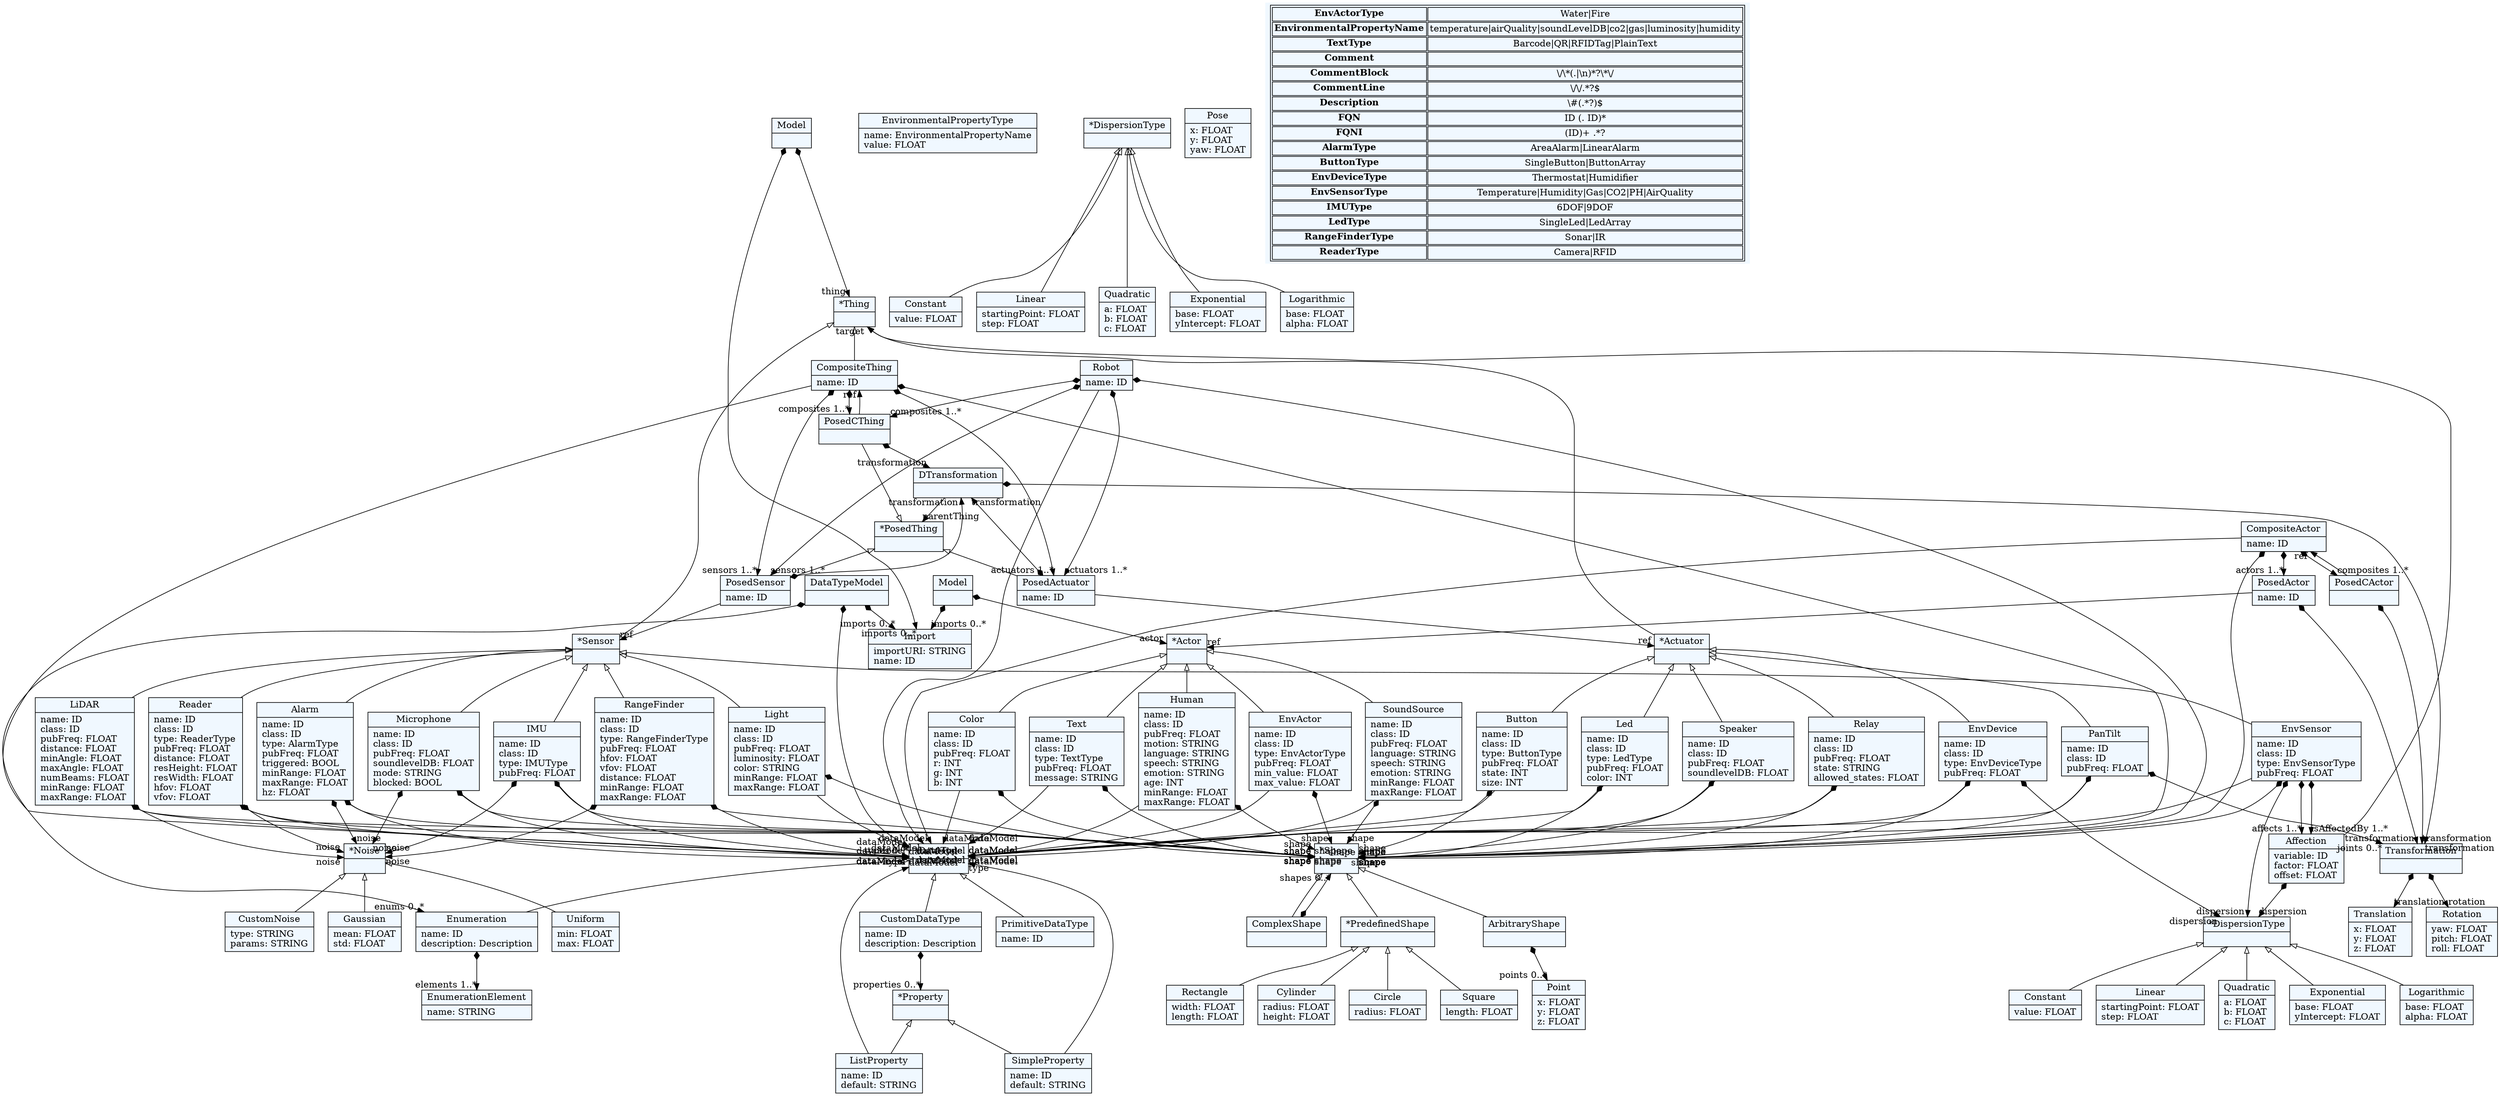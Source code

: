 
    digraph textX {
    fontname = "Bitstream Vera Sans"
    fontsize = 8
    node[
        shape=record,
        style=filled,
        fillcolor=aliceblue
    ]
    nodesep = 0.3
    edge[dir=black,arrowtail=empty]


2374525558208[ label="{Model|}"]

2374525553168[ label="{CompositeActor|name: ID\l}"]

2374525566464[ label="{PosedActor|name: ID\l}"]

2374525562480[ label="{PosedCActor|}"]

2374525565216[ label="{*Actor|}"]

2374525564112[ label="{EnvActor|name: ID\lclass: ID\ltype: EnvActorType\lpubFreq: FLOAT\lmin_value: FLOAT\lmax_value: FLOAT\l}"]

2374525557824[ label="{EnvironmentalPropertyType|name: EnvironmentalPropertyName\lvalue: FLOAT\l}"]

2374525562816[ label="{SoundSource|name: ID\lclass: ID\lpubFreq: FLOAT\llanguage: STRING\lspeech: STRING\lemotion: STRING\lminRange: FLOAT\lmaxRange: FLOAT\l}"]

2374525557056[ label="{Color|name: ID\lclass: ID\lpubFreq: FLOAT\lr: INT\lg: INT\lb: INT\l}"]

2374525557488[ label="{Text|name: ID\lclass: ID\ltype: TextType\lpubFreq: FLOAT\lmessage: STRING\l}"]

2374525554752[ label="{Human|name: ID\lclass: ID\lpubFreq: FLOAT\lmotion: STRING\llanguage: STRING\lspeech: STRING\lemotion: STRING\lage: INT\lminRange: FLOAT\lmaxRange: FLOAT\l}"]

2374525551776[ label="{*DispersionType|}"]

2374525393984[ label="{Constant|value: FLOAT\l}"]

2374525400224[ label="{Linear|startingPoint: FLOAT\lstep: FLOAT\l}"]

2374525395424[ label="{Quadratic|a: FLOAT\lb: FLOAT\lc: FLOAT\l}"]

2374525397488[ label="{Exponential|base: FLOAT\lyIntercept: FLOAT\l}"]

2374525387936[ label="{Logarithmic|base: FLOAT\lalpha: FLOAT\l}"]

2374525268816[ label="{DataTypeModel|}"]

2374525260320[ label="{*DataType|}"]

2374525260752[ label="{CustomDataType|name: ID\ldescription: Description\l}"]

2374525268720[ label="{*Property|}"]

2374525336224[ label="{SimpleProperty|name: ID\ldefault: STRING\l}"]

2374525321536[ label="{ListProperty|name: ID\ldefault: STRING\l}"]

2374525323888[ label="{Enumeration|name: ID\ldescription: Description\l}"]

2374525329408[ label="{EnumerationElement|name: STRING\l}"]

2374525333056[ label="{PrimitiveDataType|name: ID\l}"]

2374525786432[ label="{Import|importURI: STRING\lname: ID\l}"]

2374525786672[ label="{Point|x: FLOAT\ly: FLOAT\lz: FLOAT\l}"]

2374525786624[ label="{Translation|x: FLOAT\ly: FLOAT\lz: FLOAT\l}"]

2374525786864[ label="{Rotation|yaw: FLOAT\lpitch: FLOAT\lroll: FLOAT\l}"]

2374525786912[ label="{Transformation|}"]

2374525786000[ label="{Pose|x: FLOAT\ly: FLOAT\lyaw: FLOAT\l}"]

2374525787056[ label="{*Shape|}"]

2374525787152[ label="{ComplexShape|}"]

2374525787248[ label="{*PredefinedShape|}"]

2374525787344[ label="{Circle|radius: FLOAT\l}"]

2374525787440[ label="{Square|length: FLOAT\l}"]

2374525787536[ label="{Rectangle|width: FLOAT\llength: FLOAT\l}"]

2374525787632[ label="{Cylinder|radius: FLOAT\lheight: FLOAT\l}"]

2374525787728[ label="{ArbitraryShape|}"]

2374525787872[ label="{Model|}"]

2374525788352[ label="{*Thing|}"]

2374525788736[ label="{CompositeThing|name: ID\l}"]

2374525788400[ label="{Robot|name: ID\l}"]

2374525788928[ label="{*PosedThing|}"]

2374525789024[ label="{PosedCThing|}"]

2374525789168[ label="{PosedSensor|name: ID\l}"]

2374525789312[ label="{PosedActuator|name: ID\l}"]

2374525789504[ label="{Affection|variable: ID\lfactor: FLOAT\loffset: FLOAT\l}"]

2374525789600[ label="{*Sensor|}"]

2374525789696[ label="{EnvSensor|name: ID\lclass: ID\ltype: EnvSensorType\lpubFreq: FLOAT\l}"]

2374525789888[ label="{RangeFinder|name: ID\lclass: ID\ltype: RangeFinderType\lpubFreq: FLOAT\lhfov: FLOAT\lvfov: FLOAT\ldistance: FLOAT\lminRange: FLOAT\lmaxRange: FLOAT\l}"]

2374525790080[ label="{LiDAR|name: ID\lclass: ID\lpubFreq: FLOAT\ldistance: FLOAT\lminAngle: FLOAT\lmaxAngle: FLOAT\lnumBeams: FLOAT\lminRange: FLOAT\lmaxRange: FLOAT\l}"]

2374525790176[ label="{Reader|name: ID\lclass: ID\ltype: ReaderType\lpubFreq: FLOAT\ldistance: FLOAT\lresHeight: FLOAT\lresWidth: FLOAT\lhfov: FLOAT\lvfov: FLOAT\l}"]

2374525790320[ label="{Alarm|name: ID\lclass: ID\ltype: AlarmType\lpubFreq: FLOAT\ltriggered: BOOL\lminRange: FLOAT\lmaxRange: FLOAT\lhz: FLOAT\l}"]

2374525790512[ label="{Microphone|name: ID\lclass: ID\lpubFreq: FLOAT\lsoundlevelDB: FLOAT\lmode: STRING\lblocked: BOOL\l}"]

2374525790560[ label="{Light|name: ID\lclass: ID\lpubFreq: FLOAT\lluminosity: FLOAT\lcolor: STRING\lminRange: FLOAT\lmaxRange: FLOAT\l}"]

2374525790656[ label="{IMU|name: ID\lclass: ID\ltype: IMUType\lpubFreq: FLOAT\l}"]

2374525790848[ label="{*Actuator|}"]

2374525790944[ label="{PanTilt|name: ID\lclass: ID\lpubFreq: FLOAT\l}"]

2374525791040[ label="{EnvDevice|name: ID\lclass: ID\ltype: EnvDeviceType\lpubFreq: FLOAT\l}"]

2374525791232[ label="{Relay|name: ID\lclass: ID\lpubFreq: FLOAT\lstate: STRING\lallowed_states: FLOAT\l}"]

2374525791424[ label="{Button|name: ID\lclass: ID\ltype: ButtonType\lpubFreq: FLOAT\lstate: INT\lsize: INT\l}"]

2374525791616[ label="{Led|name: ID\lclass: ID\ltype: LedType\lpubFreq: FLOAT\lcolor: INT\l}"]

2374525791712[ label="{Speaker|name: ID\lclass: ID\lpubFreq: FLOAT\lsoundlevelDB: FLOAT\l}"]

2374525791808[ label="{*Noise|}"]

2374525791904[ label="{Gaussian|mean: FLOAT\lstd: FLOAT\l}"]

2374525792000[ label="{Uniform|min: FLOAT\lmax: FLOAT\l}"]

2374525792096[ label="{CustomNoise|type: STRING\lparams: STRING\l}"]

2374525792192[ label="{DTransformation|}"]

2374525792288[ label="{*DispersionType|}"]

2374525792384[ label="{Constant|value: FLOAT\l}"]

2374525792480[ label="{Linear|startingPoint: FLOAT\lstep: FLOAT\l}"]

2374485529216[ label="{Quadratic|a: FLOAT\lb: FLOAT\lc: FLOAT\l}"]

2374524126272[ label="{Exponential|base: FLOAT\lyIntercept: FLOAT\l}"]

2374525792624[ label="{Logarithmic|base: FLOAT\lalpha: FLOAT\l}"]



2374525558208 -> 2374525786432[arrowtail=diamond, dir=both, headlabel="imports 0..*"]
2374525558208 -> 2374525565216[arrowtail=diamond, dir=both, headlabel="actor "]
2374525553168 -> 2374525787056[arrowtail=diamond, dir=both, headlabel="shape "]
2374525553168 -> 2374525566464[arrowtail=diamond, dir=both, headlabel="actors 1..*"]
2374525553168 -> 2374525562480[arrowtail=diamond, dir=both, headlabel="composites 1..*"]
2374525553168 -> 2374525260320[headlabel="dataModel "]
2374525566464 -> 2374525565216[headlabel="ref "]
2374525566464 -> 2374525786912[arrowtail=diamond, dir=both, headlabel="transformation "]
2374525562480 -> 2374525553168[headlabel="ref "]
2374525562480 -> 2374525786912[arrowtail=diamond, dir=both, headlabel="transformation "]
2374525565216 -> 2374525562816 [dir=back]
2374525565216 -> 2374525557056 [dir=back]
2374525565216 -> 2374525557488 [dir=back]
2374525565216 -> 2374525564112 [dir=back]
2374525565216 -> 2374525554752 [dir=back]
2374525564112 -> 2374525260320[headlabel="dataModel "]
2374525564112 -> 2374525787056[arrowtail=diamond, dir=both, headlabel="shape "]
2374525562816 -> 2374525260320[headlabel="dataModel "]
2374525562816 -> 2374525787056[arrowtail=diamond, dir=both, headlabel="shape "]
2374525557056 -> 2374525260320[headlabel="dataModel "]
2374525557056 -> 2374525787056[arrowtail=diamond, dir=both, headlabel="shape "]
2374525557488 -> 2374525260320[headlabel="dataModel "]
2374525557488 -> 2374525787056[arrowtail=diamond, dir=both, headlabel="shape "]
2374525554752 -> 2374525260320[headlabel="dataModel "]
2374525554752 -> 2374525787056[arrowtail=diamond, dir=both, headlabel="shape "]
2374525551776 -> 2374525393984 [dir=back]
2374525551776 -> 2374525400224 [dir=back]
2374525551776 -> 2374525395424 [dir=back]
2374525551776 -> 2374525397488 [dir=back]
2374525551776 -> 2374525387936 [dir=back]
2374525268816 -> 2374525786432[arrowtail=diamond, dir=both, headlabel="imports 0..*"]
2374525268816 -> 2374525260320[arrowtail=diamond, dir=both, headlabel="types 0..*"]
2374525268816 -> 2374525323888[arrowtail=diamond, dir=both, headlabel="enums 0..*"]
2374525260320 -> 2374525333056 [dir=back]
2374525260320 -> 2374525323888 [dir=back]
2374525260320 -> 2374525260752 [dir=back]
2374525260752 -> 2374525268720[arrowtail=diamond, dir=both, headlabel="properties 0..*"]
2374525268720 -> 2374525321536 [dir=back]
2374525268720 -> 2374525336224 [dir=back]
2374525336224 -> 2374525260320[headlabel="type "]
2374525321536 -> 2374525260320[headlabel="type "]
2374525323888 -> 2374525329408[arrowtail=diamond, dir=both, headlabel="elements 1..*"]
2374525786912 -> 2374525786624[arrowtail=diamond, dir=both, headlabel="translation "]
2374525786912 -> 2374525786864[arrowtail=diamond, dir=both, headlabel="rotation "]
2374525787056 -> 2374525787248 [dir=back]
2374525787056 -> 2374525787728 [dir=back]
2374525787056 -> 2374525787152 [dir=back]
2374525787152 -> 2374525787056[arrowtail=diamond, dir=both, headlabel="shapes 0..*"]
2374525787248 -> 2374525787344 [dir=back]
2374525787248 -> 2374525787440 [dir=back]
2374525787248 -> 2374525787536 [dir=back]
2374525787248 -> 2374525787632 [dir=back]
2374525787728 -> 2374525786672[arrowtail=diamond, dir=both, headlabel="points 0..*"]
2374525787872 -> 2374525786432[arrowtail=diamond, dir=both, headlabel="imports 0..*"]
2374525787872 -> 2374525788352[arrowtail=diamond, dir=both, headlabel="thing "]
2374525788352 -> 2374525789600 [dir=back]
2374525788352 -> 2374525790848 [dir=back]
2374525788352 -> 2374525788736 [dir=back]
2374525788736 -> 2374525787056[arrowtail=diamond, dir=both, headlabel="shape "]
2374525788736 -> 2374525789168[arrowtail=diamond, dir=both, headlabel="sensors 1..*"]
2374525788736 -> 2374525789312[arrowtail=diamond, dir=both, headlabel="actuators 1..*"]
2374525788736 -> 2374525789024[arrowtail=diamond, dir=both, headlabel="composites 1..*"]
2374525788736 -> 2374525260320[headlabel="dataModel "]
2374525788400 -> 2374525787056[arrowtail=diamond, dir=both, headlabel="shape "]
2374525788400 -> 2374525789168[arrowtail=diamond, dir=both, headlabel="sensors 1..*"]
2374525788400 -> 2374525789312[arrowtail=diamond, dir=both, headlabel="actuators 1..*"]
2374525788400 -> 2374525789024[arrowtail=diamond, dir=both, headlabel="composites 1..*"]
2374525788400 -> 2374525260320[headlabel="dataModel "]
2374525788928 -> 2374525789168 [dir=back]
2374525788928 -> 2374525789312 [dir=back]
2374525788928 -> 2374525789024 [dir=back]
2374525789024 -> 2374525788736[headlabel="ref "]
2374525789024 -> 2374525792192[arrowtail=diamond, dir=both, headlabel="transformation "]
2374525789168 -> 2374525789600[headlabel="ref "]
2374525789168 -> 2374525792192[arrowtail=diamond, dir=both, headlabel="transformation "]
2374525789312 -> 2374525790848[headlabel="ref "]
2374525789312 -> 2374525792192[arrowtail=diamond, dir=both, headlabel="transformation "]
2374525789504 -> 2374525788352[headlabel="target "]
2374525789504 -> 2374525792288[arrowtail=diamond, dir=both, headlabel="dispersion "]
2374525789600 -> 2374525789696 [dir=back]
2374525789600 -> 2374525789888 [dir=back]
2374525789600 -> 2374525790080 [dir=back]
2374525789600 -> 2374525790176 [dir=back]
2374525789600 -> 2374525790320 [dir=back]
2374525789600 -> 2374525790512 [dir=back]
2374525789600 -> 2374525790560 [dir=back]
2374525789600 -> 2374525790656 [dir=back]
2374525789696 -> 2374525792288[arrowtail=diamond, dir=both, headlabel="dispersion "]
2374525789696 -> 2374525260320[headlabel="dataModel "]
2374525789696 -> 2374525787056[arrowtail=diamond, dir=both, headlabel="shape "]
2374525789696 -> 2374525789504[arrowtail=diamond, dir=both, headlabel="affects 1..*"]
2374525789696 -> 2374525789504[arrowtail=diamond, dir=both, headlabel="isAffectedBy 1..*"]
2374525789888 -> 2374525260320[headlabel="dataModel "]
2374525789888 -> 2374525787056[arrowtail=diamond, dir=both, headlabel="shape "]
2374525789888 -> 2374525791808[arrowtail=diamond, dir=both, headlabel="noise "]
2374525790080 -> 2374525260320[headlabel="dataModel "]
2374525790080 -> 2374525787056[arrowtail=diamond, dir=both, headlabel="shape "]
2374525790080 -> 2374525791808[arrowtail=diamond, dir=both, headlabel="noise "]
2374525790176 -> 2374525260320[headlabel="dataModel "]
2374525790176 -> 2374525787056[arrowtail=diamond, dir=both, headlabel="shape "]
2374525790176 -> 2374525791808[arrowtail=diamond, dir=both, headlabel="noise "]
2374525790320 -> 2374525260320[headlabel="dataModel "]
2374525790320 -> 2374525787056[arrowtail=diamond, dir=both, headlabel="shape "]
2374525790320 -> 2374525791808[arrowtail=diamond, dir=both, headlabel="noise "]
2374525790512 -> 2374525260320[headlabel="dataModel "]
2374525790512 -> 2374525787056[arrowtail=diamond, dir=both, headlabel="shape "]
2374525790512 -> 2374525791808[arrowtail=diamond, dir=both, headlabel="noise "]
2374525790560 -> 2374525260320[headlabel="dataModel "]
2374525790560 -> 2374525787056[arrowtail=diamond, dir=both, headlabel="shape "]
2374525790656 -> 2374525260320[headlabel="dataModel "]
2374525790656 -> 2374525787056[arrowtail=diamond, dir=both, headlabel="shape "]
2374525790656 -> 2374525791808[arrowtail=diamond, dir=both, headlabel="noise "]
2374525790848 -> 2374525790944 [dir=back]
2374525790848 -> 2374525791040 [dir=back]
2374525790848 -> 2374525791232 [dir=back]
2374525790848 -> 2374525791424 [dir=back]
2374525790848 -> 2374525791616 [dir=back]
2374525790848 -> 2374525791712 [dir=back]
2374525790944 -> 2374525260320[headlabel="dataModel "]
2374525790944 -> 2374525786912[arrowtail=diamond, dir=both, headlabel="joints 0..*"]
2374525790944 -> 2374525787056[arrowtail=diamond, dir=both, headlabel="shape "]
2374525791040 -> 2374525792288[arrowtail=diamond, dir=both, headlabel="dispersion "]
2374525791040 -> 2374525260320[headlabel="dataModel "]
2374525791040 -> 2374525787056[arrowtail=diamond, dir=both, headlabel="shape "]
2374525791232 -> 2374525260320[headlabel="dataModel "]
2374525791232 -> 2374525787056[arrowtail=diamond, dir=both, headlabel="shape "]
2374525791424 -> 2374525260320[headlabel="dataModel "]
2374525791424 -> 2374525787056[arrowtail=diamond, dir=both, headlabel="shape "]
2374525791616 -> 2374525260320[headlabel="dataModel "]
2374525791616 -> 2374525787056[arrowtail=diamond, dir=both, headlabel="shape "]
2374525791712 -> 2374525260320[headlabel="dataModel "]
2374525791712 -> 2374525787056[arrowtail=diamond, dir=both, headlabel="shape "]
2374525791808 -> 2374525791904 [dir=back]
2374525791808 -> 2374525792000 [dir=back]
2374525791808 -> 2374525792096 [dir=back]
2374525792192 -> 2374525786912[arrowtail=diamond, dir=both, headlabel="transformation "]
2374525792192 -> 2374525788928[headlabel="parentThing "]
2374525792288 -> 2374525792384 [dir=back]
2374525792288 -> 2374525792480 [dir=back]
2374525792288 -> 2374485529216 [dir=back]
2374525792288 -> 2374524126272 [dir=back]
2374525792288 -> 2374525792624 [dir=back]
match_rules [ shape=plaintext, label=< <table>
	<tr>
		<td><b>EnvActorType</b></td><td>Water|Fire</td>
	</tr>
	<tr>
		<td><b>EnvironmentalPropertyName</b></td><td>temperature|airQuality|soundLevelDB|co2|gas|luminosity|humidity</td>
	</tr>
	<tr>
		<td><b>TextType</b></td><td>Barcode|QR|RFIDTag|PlainText</td>
	</tr>
	<tr>
		<td><b>Comment</b></td><td></td>
	</tr>
	<tr>
		<td><b>CommentBlock</b></td><td>\/\*(.|\n)*?\*\/</td>
	</tr>
	<tr>
		<td><b>CommentLine</b></td><td>\/\/.*?$</td>
	</tr>
	<tr>
		<td><b>Description</b></td><td>\#(.*?)$</td>
	</tr>
	<tr>
		<td><b>FQN</b></td><td>ID (. ID)*</td>
	</tr>
	<tr>
		<td><b>FQNI</b></td><td>(ID)+ .*?</td>
	</tr>
	<tr>
		<td><b>AlarmType</b></td><td>AreaAlarm|LinearAlarm</td>
	</tr>
	<tr>
		<td><b>ButtonType</b></td><td>SingleButton|ButtonArray</td>
	</tr>
	<tr>
		<td><b>EnvDeviceType</b></td><td>Thermostat|Humidifier</td>
	</tr>
	<tr>
		<td><b>EnvSensorType</b></td><td>Temperature|Humidity|Gas|CO2|PH|AirQuality</td>
	</tr>
	<tr>
		<td><b>IMUType</b></td><td>6DOF|9DOF</td>
	</tr>
	<tr>
		<td><b>LedType</b></td><td>SingleLed|LedArray</td>
	</tr>
	<tr>
		<td><b>RangeFinderType</b></td><td>Sonar|IR</td>
	</tr>
	<tr>
		<td><b>ReaderType</b></td><td>Camera|RFID</td>
	</tr>
</table> >]


}
